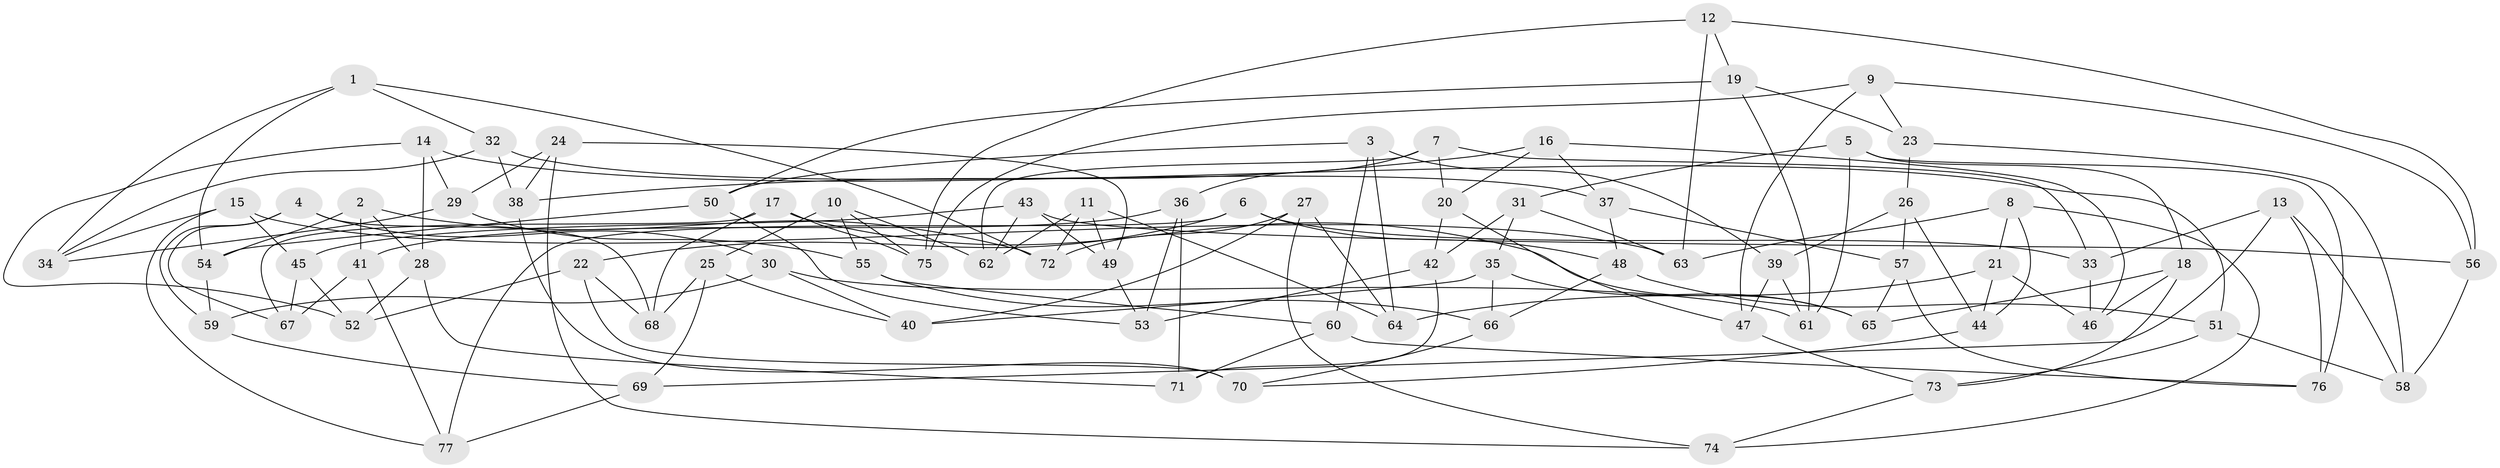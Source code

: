 // Generated by graph-tools (version 1.1) at 2025/57/03/09/25 04:57:08]
// undirected, 77 vertices, 154 edges
graph export_dot {
graph [start="1"]
  node [color=gray90,style=filled];
  1;
  2;
  3;
  4;
  5;
  6;
  7;
  8;
  9;
  10;
  11;
  12;
  13;
  14;
  15;
  16;
  17;
  18;
  19;
  20;
  21;
  22;
  23;
  24;
  25;
  26;
  27;
  28;
  29;
  30;
  31;
  32;
  33;
  34;
  35;
  36;
  37;
  38;
  39;
  40;
  41;
  42;
  43;
  44;
  45;
  46;
  47;
  48;
  49;
  50;
  51;
  52;
  53;
  54;
  55;
  56;
  57;
  58;
  59;
  60;
  61;
  62;
  63;
  64;
  65;
  66;
  67;
  68;
  69;
  70;
  71;
  72;
  73;
  74;
  75;
  76;
  77;
  1 -- 72;
  1 -- 34;
  1 -- 54;
  1 -- 32;
  2 -- 41;
  2 -- 54;
  2 -- 28;
  2 -- 72;
  3 -- 50;
  3 -- 39;
  3 -- 64;
  3 -- 60;
  4 -- 59;
  4 -- 30;
  4 -- 67;
  4 -- 68;
  5 -- 76;
  5 -- 61;
  5 -- 18;
  5 -- 31;
  6 -- 77;
  6 -- 33;
  6 -- 48;
  6 -- 22;
  7 -- 62;
  7 -- 33;
  7 -- 20;
  7 -- 36;
  8 -- 44;
  8 -- 63;
  8 -- 74;
  8 -- 21;
  9 -- 23;
  9 -- 47;
  9 -- 75;
  9 -- 56;
  10 -- 25;
  10 -- 62;
  10 -- 75;
  10 -- 55;
  11 -- 64;
  11 -- 62;
  11 -- 49;
  11 -- 72;
  12 -- 19;
  12 -- 63;
  12 -- 75;
  12 -- 56;
  13 -- 69;
  13 -- 76;
  13 -- 33;
  13 -- 58;
  14 -- 28;
  14 -- 51;
  14 -- 29;
  14 -- 52;
  15 -- 77;
  15 -- 45;
  15 -- 63;
  15 -- 34;
  16 -- 37;
  16 -- 38;
  16 -- 20;
  16 -- 46;
  17 -- 68;
  17 -- 67;
  17 -- 65;
  17 -- 75;
  18 -- 73;
  18 -- 65;
  18 -- 46;
  19 -- 61;
  19 -- 50;
  19 -- 23;
  20 -- 47;
  20 -- 42;
  21 -- 46;
  21 -- 64;
  21 -- 44;
  22 -- 68;
  22 -- 70;
  22 -- 52;
  23 -- 58;
  23 -- 26;
  24 -- 38;
  24 -- 29;
  24 -- 74;
  24 -- 49;
  25 -- 40;
  25 -- 69;
  25 -- 68;
  26 -- 44;
  26 -- 39;
  26 -- 57;
  27 -- 64;
  27 -- 72;
  27 -- 74;
  27 -- 40;
  28 -- 71;
  28 -- 52;
  29 -- 34;
  29 -- 55;
  30 -- 61;
  30 -- 40;
  30 -- 59;
  31 -- 42;
  31 -- 35;
  31 -- 63;
  32 -- 37;
  32 -- 38;
  32 -- 34;
  33 -- 46;
  35 -- 66;
  35 -- 65;
  35 -- 40;
  36 -- 53;
  36 -- 41;
  36 -- 71;
  37 -- 57;
  37 -- 48;
  38 -- 70;
  39 -- 61;
  39 -- 47;
  41 -- 77;
  41 -- 67;
  42 -- 53;
  42 -- 71;
  43 -- 49;
  43 -- 62;
  43 -- 56;
  43 -- 45;
  44 -- 70;
  45 -- 52;
  45 -- 67;
  47 -- 73;
  48 -- 51;
  48 -- 66;
  49 -- 53;
  50 -- 53;
  50 -- 54;
  51 -- 73;
  51 -- 58;
  54 -- 59;
  55 -- 60;
  55 -- 66;
  56 -- 58;
  57 -- 76;
  57 -- 65;
  59 -- 69;
  60 -- 71;
  60 -- 76;
  66 -- 70;
  69 -- 77;
  73 -- 74;
}
